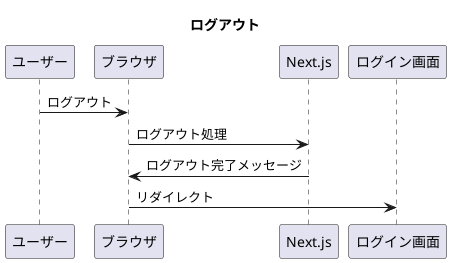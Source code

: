 @startuml funcLogout
title "ログアウト"
participant ユーザー
participant ブラウザ
participant Next.js

ユーザー -> ブラウザ: ログアウト
ブラウザ -> Next.js: ログアウト処理
Next.js -> ブラウザ: ログアウト完了メッセージ
ブラウザ -> ログイン画面: リダイレクト
@enduml